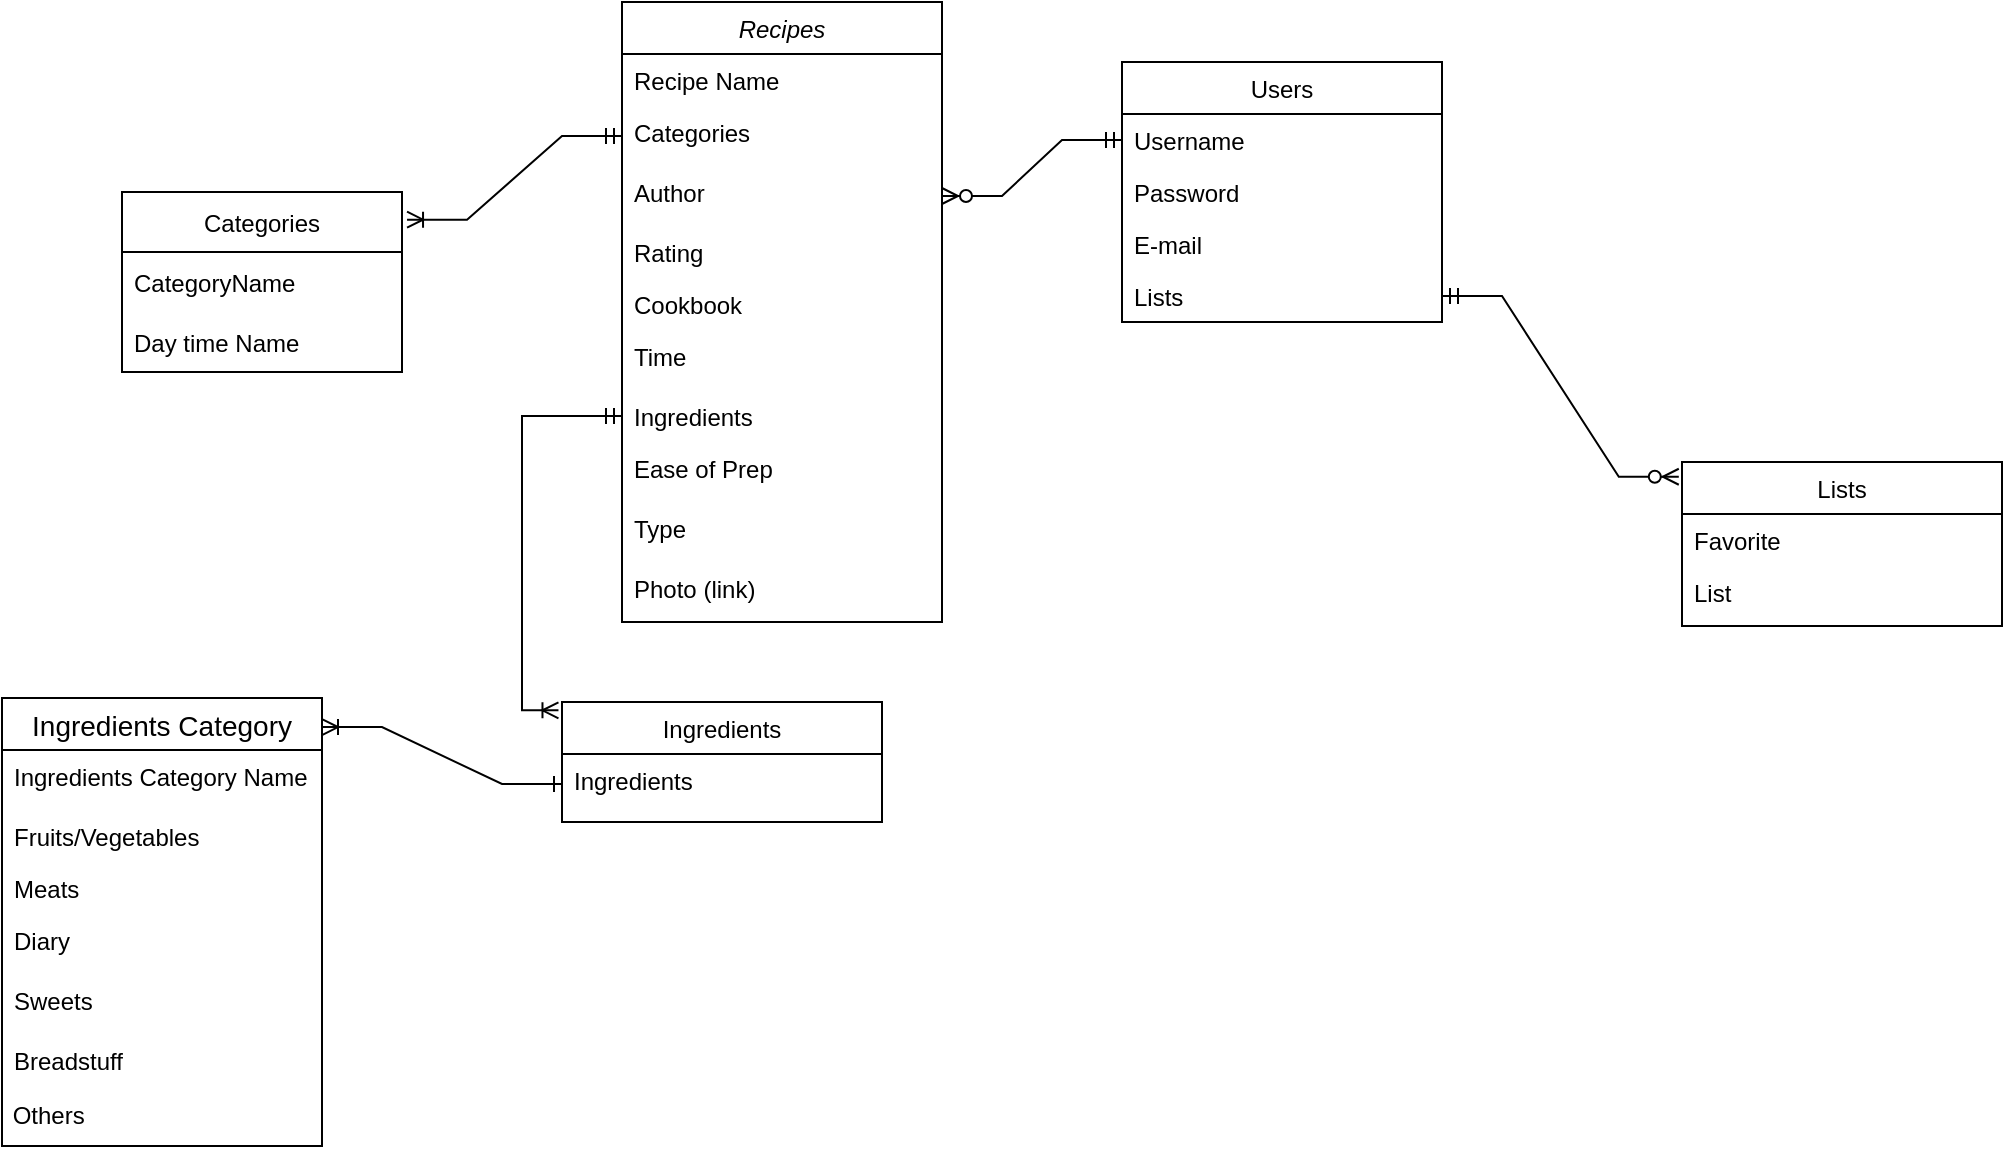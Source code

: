 <mxfile version="17.1.2" type="device"><diagram id="C5RBs43oDa-KdzZeNtuy" name="Page-1"><mxGraphModel dx="2125" dy="714" grid="1" gridSize="10" guides="1" tooltips="1" connect="1" arrows="1" fold="1" page="1" pageScale="1" pageWidth="827" pageHeight="1169" math="0" shadow="0"><root><mxCell id="WIyWlLk6GJQsqaUBKTNV-0"/><mxCell id="WIyWlLk6GJQsqaUBKTNV-1" parent="WIyWlLk6GJQsqaUBKTNV-0"/><mxCell id="zkfFHV4jXpPFQw0GAbJ--0" value="Recipes" style="swimlane;fontStyle=2;align=center;verticalAlign=top;childLayout=stackLayout;horizontal=1;startSize=26;horizontalStack=0;resizeParent=1;resizeLast=0;collapsible=1;marginBottom=0;rounded=0;shadow=0;strokeWidth=1;" parent="WIyWlLk6GJQsqaUBKTNV-1" vertex="1"><mxGeometry x="-230" y="50" width="160" height="310" as="geometry"><mxRectangle x="230" y="140" width="160" height="26" as="alternateBounds"/></mxGeometry></mxCell><mxCell id="zkfFHV4jXpPFQw0GAbJ--1" value="Recipe Name" style="text;align=left;verticalAlign=top;spacingLeft=4;spacingRight=4;overflow=hidden;rotatable=0;points=[[0,0.5],[1,0.5]];portConstraint=eastwest;" parent="zkfFHV4jXpPFQw0GAbJ--0" vertex="1"><mxGeometry y="26" width="160" height="26" as="geometry"/></mxCell><mxCell id="fFxay6YyOpXuTL-WLgoA-12" value="Categories" style="text;strokeColor=none;fillColor=none;spacingLeft=4;spacingRight=4;overflow=hidden;rotatable=0;points=[[0,0.5],[1,0.5]];portConstraint=eastwest;fontSize=12;" parent="zkfFHV4jXpPFQw0GAbJ--0" vertex="1"><mxGeometry y="52" width="160" height="30" as="geometry"/></mxCell><mxCell id="fFxay6YyOpXuTL-WLgoA-13" value="Author" style="text;strokeColor=none;fillColor=none;spacingLeft=4;spacingRight=4;overflow=hidden;rotatable=0;points=[[0,0.5],[1,0.5]];portConstraint=eastwest;fontSize=12;" parent="zkfFHV4jXpPFQw0GAbJ--0" vertex="1"><mxGeometry y="82" width="160" height="30" as="geometry"/></mxCell><mxCell id="zkfFHV4jXpPFQw0GAbJ--2" value="Rating&#10;" style="text;align=left;verticalAlign=top;spacingLeft=4;spacingRight=4;overflow=hidden;rotatable=0;points=[[0,0.5],[1,0.5]];portConstraint=eastwest;rounded=0;shadow=0;html=0;" parent="zkfFHV4jXpPFQw0GAbJ--0" vertex="1"><mxGeometry y="112" width="160" height="26" as="geometry"/></mxCell><mxCell id="zkfFHV4jXpPFQw0GAbJ--3" value="Cookbook" style="text;align=left;verticalAlign=top;spacingLeft=4;spacingRight=4;overflow=hidden;rotatable=0;points=[[0,0.5],[1,0.5]];portConstraint=eastwest;rounded=0;shadow=0;html=0;" parent="zkfFHV4jXpPFQw0GAbJ--0" vertex="1"><mxGeometry y="138" width="160" height="26" as="geometry"/></mxCell><mxCell id="fFxay6YyOpXuTL-WLgoA-3" value="Time" style="text;strokeColor=none;fillColor=none;spacingLeft=4;spacingRight=4;overflow=hidden;rotatable=0;points=[[0,0.5],[1,0.5]];portConstraint=eastwest;fontSize=12;" parent="zkfFHV4jXpPFQw0GAbJ--0" vertex="1"><mxGeometry y="164" width="160" height="30" as="geometry"/></mxCell><mxCell id="fFxay6YyOpXuTL-WLgoA-4" value="Ingredients" style="text;strokeColor=none;fillColor=none;spacingLeft=4;spacingRight=4;overflow=hidden;rotatable=0;points=[[0,0.5],[1,0.5]];portConstraint=eastwest;fontSize=12;" parent="zkfFHV4jXpPFQw0GAbJ--0" vertex="1"><mxGeometry y="194" width="160" height="26" as="geometry"/></mxCell><mxCell id="fFxay6YyOpXuTL-WLgoA-18" value="Ease of Prep" style="text;strokeColor=none;fillColor=none;spacingLeft=4;spacingRight=4;overflow=hidden;rotatable=0;points=[[0,0.5],[1,0.5]];portConstraint=eastwest;fontSize=12;" parent="zkfFHV4jXpPFQw0GAbJ--0" vertex="1"><mxGeometry y="220" width="160" height="30" as="geometry"/></mxCell><mxCell id="fFxay6YyOpXuTL-WLgoA-19" value="Type" style="text;strokeColor=none;fillColor=none;spacingLeft=4;spacingRight=4;overflow=hidden;rotatable=0;points=[[0,0.5],[1,0.5]];portConstraint=eastwest;fontSize=12;" parent="zkfFHV4jXpPFQw0GAbJ--0" vertex="1"><mxGeometry y="250" width="160" height="30" as="geometry"/></mxCell><mxCell id="fFxay6YyOpXuTL-WLgoA-20" value="Photo (link)" style="text;strokeColor=none;fillColor=none;spacingLeft=4;spacingRight=4;overflow=hidden;rotatable=0;points=[[0,0.5],[1,0.5]];portConstraint=eastwest;fontSize=12;" parent="zkfFHV4jXpPFQw0GAbJ--0" vertex="1"><mxGeometry y="280" width="160" height="30" as="geometry"/></mxCell><mxCell id="zkfFHV4jXpPFQw0GAbJ--6" value="Ingredients" style="swimlane;fontStyle=0;align=center;verticalAlign=top;childLayout=stackLayout;horizontal=1;startSize=26;horizontalStack=0;resizeParent=1;resizeLast=0;collapsible=1;marginBottom=0;rounded=0;shadow=0;strokeWidth=1;" parent="WIyWlLk6GJQsqaUBKTNV-1" vertex="1"><mxGeometry x="-260" y="400" width="160" height="60" as="geometry"><mxRectangle x="130" y="380" width="160" height="26" as="alternateBounds"/></mxGeometry></mxCell><mxCell id="6v70Ym1l-M6uOnKiHqRO-7" value="Ingredients" style="text;strokeColor=none;fillColor=none;spacingLeft=4;spacingRight=4;overflow=hidden;rotatable=0;points=[[0,0.5],[1,0.5]];portConstraint=eastwest;fontSize=12;" vertex="1" parent="zkfFHV4jXpPFQw0GAbJ--6"><mxGeometry y="26" width="160" height="30" as="geometry"/></mxCell><mxCell id="zkfFHV4jXpPFQw0GAbJ--13" value="Lists" style="swimlane;fontStyle=0;align=center;verticalAlign=top;childLayout=stackLayout;horizontal=1;startSize=26;horizontalStack=0;resizeParent=1;resizeLast=0;collapsible=1;marginBottom=0;rounded=0;shadow=0;strokeWidth=1;" parent="WIyWlLk6GJQsqaUBKTNV-1" vertex="1"><mxGeometry x="300" y="280" width="160" height="82" as="geometry"><mxRectangle x="340" y="380" width="170" height="26" as="alternateBounds"/></mxGeometry></mxCell><mxCell id="zkfFHV4jXpPFQw0GAbJ--14" value="Favorite" style="text;align=left;verticalAlign=top;spacingLeft=4;spacingRight=4;overflow=hidden;rotatable=0;points=[[0,0.5],[1,0.5]];portConstraint=eastwest;" parent="zkfFHV4jXpPFQw0GAbJ--13" vertex="1"><mxGeometry y="26" width="160" height="26" as="geometry"/></mxCell><mxCell id="fFxay6YyOpXuTL-WLgoA-7" value="List" style="text;strokeColor=none;fillColor=none;spacingLeft=4;spacingRight=4;overflow=hidden;rotatable=0;points=[[0,0.5],[1,0.5]];portConstraint=eastwest;fontSize=12;" parent="zkfFHV4jXpPFQw0GAbJ--13" vertex="1"><mxGeometry y="52" width="160" height="30" as="geometry"/></mxCell><mxCell id="zkfFHV4jXpPFQw0GAbJ--17" value="Users" style="swimlane;fontStyle=0;align=center;verticalAlign=top;childLayout=stackLayout;horizontal=1;startSize=26;horizontalStack=0;resizeParent=1;resizeLast=0;collapsible=1;marginBottom=0;rounded=0;shadow=0;strokeWidth=1;" parent="WIyWlLk6GJQsqaUBKTNV-1" vertex="1"><mxGeometry x="20" y="80" width="160" height="130" as="geometry"><mxRectangle x="550" y="140" width="160" height="26" as="alternateBounds"/></mxGeometry></mxCell><mxCell id="zkfFHV4jXpPFQw0GAbJ--18" value="Username" style="text;align=left;verticalAlign=top;spacingLeft=4;spacingRight=4;overflow=hidden;rotatable=0;points=[[0,0.5],[1,0.5]];portConstraint=eastwest;" parent="zkfFHV4jXpPFQw0GAbJ--17" vertex="1"><mxGeometry y="26" width="160" height="26" as="geometry"/></mxCell><mxCell id="zkfFHV4jXpPFQw0GAbJ--19" value="Password" style="text;align=left;verticalAlign=top;spacingLeft=4;spacingRight=4;overflow=hidden;rotatable=0;points=[[0,0.5],[1,0.5]];portConstraint=eastwest;rounded=0;shadow=0;html=0;" parent="zkfFHV4jXpPFQw0GAbJ--17" vertex="1"><mxGeometry y="52" width="160" height="26" as="geometry"/></mxCell><mxCell id="zkfFHV4jXpPFQw0GAbJ--20" value="E-mail" style="text;align=left;verticalAlign=top;spacingLeft=4;spacingRight=4;overflow=hidden;rotatable=0;points=[[0,0.5],[1,0.5]];portConstraint=eastwest;rounded=0;shadow=0;html=0;" parent="zkfFHV4jXpPFQw0GAbJ--17" vertex="1"><mxGeometry y="78" width="160" height="26" as="geometry"/></mxCell><mxCell id="zkfFHV4jXpPFQw0GAbJ--21" value="Lists" style="text;align=left;verticalAlign=top;spacingLeft=4;spacingRight=4;overflow=hidden;rotatable=0;points=[[0,0.5],[1,0.5]];portConstraint=eastwest;rounded=0;shadow=0;html=0;" parent="zkfFHV4jXpPFQw0GAbJ--17" vertex="1"><mxGeometry y="104" width="160" height="26" as="geometry"/></mxCell><mxCell id="fFxay6YyOpXuTL-WLgoA-27" value="" style="edgeStyle=entityRelationEdgeStyle;fontSize=12;html=1;endArrow=ERzeroToMany;startArrow=ERmandOne;rounded=0;entryX=1;entryY=0.5;entryDx=0;entryDy=0;exitX=0;exitY=0.5;exitDx=0;exitDy=0;" parent="WIyWlLk6GJQsqaUBKTNV-1" source="zkfFHV4jXpPFQw0GAbJ--18" target="fFxay6YyOpXuTL-WLgoA-13" edge="1"><mxGeometry width="100" height="100" relative="1" as="geometry"><mxPoint x="80" y="350" as="sourcePoint"/><mxPoint x="180" y="250" as="targetPoint"/></mxGeometry></mxCell><mxCell id="fFxay6YyOpXuTL-WLgoA-28" value="" style="edgeStyle=entityRelationEdgeStyle;fontSize=12;html=1;endArrow=ERzeroToMany;startArrow=ERmandOne;rounded=0;entryX=-0.01;entryY=0.09;entryDx=0;entryDy=0;exitX=1;exitY=0.5;exitDx=0;exitDy=0;entryPerimeter=0;startFill=0;" parent="WIyWlLk6GJQsqaUBKTNV-1" source="zkfFHV4jXpPFQw0GAbJ--21" target="zkfFHV4jXpPFQw0GAbJ--13" edge="1"><mxGeometry width="100" height="100" relative="1" as="geometry"><mxPoint x="320" y="210" as="sourcePoint"/><mxPoint x="190" y="278" as="targetPoint"/></mxGeometry></mxCell><mxCell id="fFxay6YyOpXuTL-WLgoA-29" value="" style="edgeStyle=elbowEdgeStyle;fontSize=12;html=1;endArrow=ERoneToMany;startArrow=ERmandOne;rounded=0;entryX=-0.011;entryY=0.069;entryDx=0;entryDy=0;entryPerimeter=0;exitX=0;exitY=0.5;exitDx=0;exitDy=0;" parent="WIyWlLk6GJQsqaUBKTNV-1" source="fFxay6YyOpXuTL-WLgoA-4" target="zkfFHV4jXpPFQw0GAbJ--6" edge="1"><mxGeometry width="100" height="100" relative="1" as="geometry"><mxPoint x="-270" y="380" as="sourcePoint"/><mxPoint x="-170" y="280" as="targetPoint"/><Array as="points"><mxPoint x="-280" y="330"/></Array></mxGeometry></mxCell><mxCell id="6v70Ym1l-M6uOnKiHqRO-1" value="Categories" style="swimlane;fontStyle=0;childLayout=stackLayout;horizontal=1;startSize=30;horizontalStack=0;resizeParent=1;resizeParentMax=0;resizeLast=0;collapsible=1;marginBottom=0;" vertex="1" parent="WIyWlLk6GJQsqaUBKTNV-1"><mxGeometry x="-480" y="145" width="140" height="90" as="geometry"/></mxCell><mxCell id="6v70Ym1l-M6uOnKiHqRO-2" value="CategoryName" style="text;strokeColor=none;fillColor=none;align=left;verticalAlign=middle;spacingLeft=4;spacingRight=4;overflow=hidden;points=[[0,0.5],[1,0.5]];portConstraint=eastwest;rotatable=0;" vertex="1" parent="6v70Ym1l-M6uOnKiHqRO-1"><mxGeometry y="30" width="140" height="30" as="geometry"/></mxCell><mxCell id="6v70Ym1l-M6uOnKiHqRO-3" value="Day time Name" style="text;strokeColor=none;fillColor=none;align=left;verticalAlign=middle;spacingLeft=4;spacingRight=4;overflow=hidden;points=[[0,0.5],[1,0.5]];portConstraint=eastwest;rotatable=0;" vertex="1" parent="6v70Ym1l-M6uOnKiHqRO-1"><mxGeometry y="60" width="140" height="30" as="geometry"/></mxCell><mxCell id="6v70Ym1l-M6uOnKiHqRO-5" value="" style="edgeStyle=entityRelationEdgeStyle;fontSize=12;html=1;endArrow=ERmandOne;endFill=0;rounded=0;exitX=1.018;exitY=0.154;exitDx=0;exitDy=0;exitPerimeter=0;entryX=0;entryY=0.5;entryDx=0;entryDy=0;startArrow=ERoneToMany;startFill=0;" edge="1" parent="WIyWlLk6GJQsqaUBKTNV-1" source="6v70Ym1l-M6uOnKiHqRO-1" target="fFxay6YyOpXuTL-WLgoA-12"><mxGeometry width="100" height="100" relative="1" as="geometry"><mxPoint x="-330" y="180" as="sourcePoint"/><mxPoint x="-230" y="80" as="targetPoint"/></mxGeometry></mxCell><mxCell id="6v70Ym1l-M6uOnKiHqRO-16" value="Ingredients Category" style="swimlane;fontStyle=0;childLayout=stackLayout;horizontal=1;startSize=26;horizontalStack=0;resizeParent=1;resizeParentMax=0;resizeLast=0;collapsible=1;marginBottom=0;align=center;fontSize=14;" vertex="1" parent="WIyWlLk6GJQsqaUBKTNV-1"><mxGeometry x="-540" y="398" width="160" height="224" as="geometry"/></mxCell><mxCell id="6v70Ym1l-M6uOnKiHqRO-17" value="Ingredients Category Name" style="text;strokeColor=none;fillColor=none;spacingLeft=4;spacingRight=4;overflow=hidden;rotatable=0;points=[[0,0.5],[1,0.5]];portConstraint=eastwest;fontSize=12;" vertex="1" parent="6v70Ym1l-M6uOnKiHqRO-16"><mxGeometry y="26" width="160" height="30" as="geometry"/></mxCell><mxCell id="zkfFHV4jXpPFQw0GAbJ--7" value="Fruits/Vegetables" style="text;align=left;verticalAlign=top;spacingLeft=4;spacingRight=4;overflow=hidden;rotatable=0;points=[[0,0.5],[1,0.5]];portConstraint=eastwest;" parent="6v70Ym1l-M6uOnKiHqRO-16" vertex="1"><mxGeometry y="56" width="160" height="26" as="geometry"/></mxCell><mxCell id="zkfFHV4jXpPFQw0GAbJ--10" value="Meats" style="text;align=left;verticalAlign=top;spacingLeft=4;spacingRight=4;overflow=hidden;rotatable=0;points=[[0,0.5],[1,0.5]];portConstraint=eastwest;fontStyle=0" parent="6v70Ym1l-M6uOnKiHqRO-16" vertex="1"><mxGeometry y="82" width="160" height="26" as="geometry"/></mxCell><mxCell id="fFxay6YyOpXuTL-WLgoA-10" value="Diary" style="text;strokeColor=none;fillColor=none;spacingLeft=4;spacingRight=4;overflow=hidden;rotatable=0;points=[[0,0.5],[1,0.5]];portConstraint=eastwest;fontSize=12;" parent="6v70Ym1l-M6uOnKiHqRO-16" vertex="1"><mxGeometry y="108" width="160" height="30" as="geometry"/></mxCell><mxCell id="fFxay6YyOpXuTL-WLgoA-21" value="Sweets" style="text;strokeColor=none;fillColor=none;spacingLeft=4;spacingRight=4;overflow=hidden;rotatable=0;points=[[0,0.5],[1,0.5]];portConstraint=eastwest;fontSize=12;" parent="6v70Ym1l-M6uOnKiHqRO-16" vertex="1"><mxGeometry y="138" width="160" height="30" as="geometry"/></mxCell><mxCell id="fFxay6YyOpXuTL-WLgoA-22" value="Breadstuff" style="text;strokeColor=none;fillColor=none;spacingLeft=4;spacingRight=4;overflow=hidden;rotatable=0;points=[[0,0.5],[1,0.5]];portConstraint=eastwest;fontSize=12;" parent="6v70Ym1l-M6uOnKiHqRO-16" vertex="1"><mxGeometry y="168" width="160" height="26" as="geometry"/></mxCell><mxCell id="H5V-K_DBMTyBuBW2ITfg-12" value="&amp;nbsp;Others" style="text;html=1;strokeColor=none;fillColor=none;align=left;verticalAlign=middle;whiteSpace=wrap;rounded=0;" parent="6v70Ym1l-M6uOnKiHqRO-16" vertex="1"><mxGeometry y="194" width="160" height="30" as="geometry"/></mxCell><mxCell id="6v70Ym1l-M6uOnKiHqRO-23" value="" style="edgeStyle=entityRelationEdgeStyle;fontSize=12;html=1;endArrow=ERone;endFill=0;rounded=0;exitX=1;exitY=0.065;exitDx=0;exitDy=0;exitPerimeter=0;startArrow=ERoneToMany;startFill=0;" edge="1" parent="WIyWlLk6GJQsqaUBKTNV-1" source="6v70Ym1l-M6uOnKiHqRO-16" target="6v70Ym1l-M6uOnKiHqRO-7"><mxGeometry width="100" height="100" relative="1" as="geometry"><mxPoint x="-370" y="550" as="sourcePoint"/><mxPoint x="-270" y="450" as="targetPoint"/></mxGeometry></mxCell></root></mxGraphModel></diagram></mxfile>